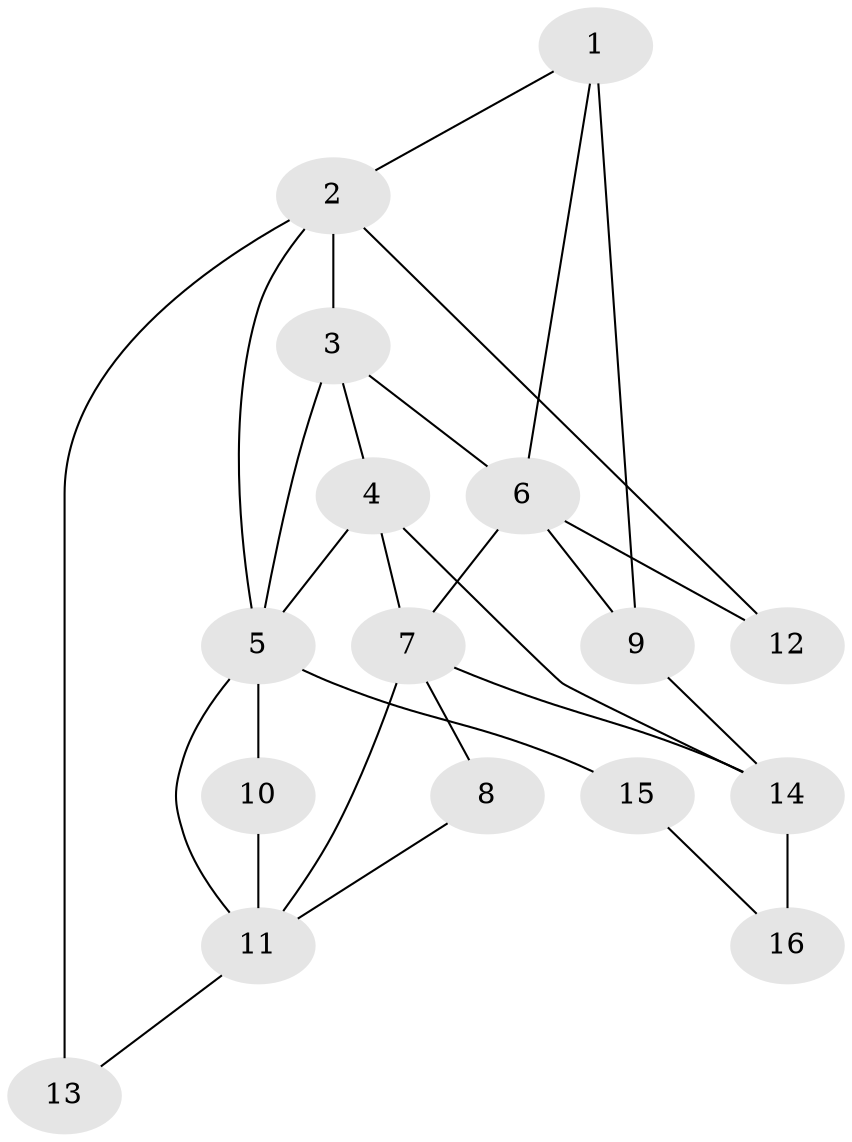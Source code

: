 // original degree distribution, {3: 0.2692307692307692, 5: 0.1346153846153846, 6: 0.019230769230769232, 4: 0.11538461538461539, 2: 0.25, 1: 0.21153846153846154}
// Generated by graph-tools (version 1.1) at 2025/48/03/04/25 22:48:53]
// undirected, 16 vertices, 28 edges
graph export_dot {
  node [color=gray90,style=filled];
  1;
  2;
  3;
  4;
  5;
  6;
  7;
  8;
  9;
  10;
  11;
  12;
  13;
  14;
  15;
  16;
  1 -- 2 [weight=2.0];
  1 -- 6 [weight=1.0];
  1 -- 9 [weight=3.0];
  2 -- 3 [weight=1.0];
  2 -- 5 [weight=1.0];
  2 -- 12 [weight=1.0];
  2 -- 13 [weight=2.0];
  3 -- 4 [weight=1.0];
  3 -- 5 [weight=2.0];
  3 -- 6 [weight=1.0];
  4 -- 5 [weight=2.0];
  4 -- 7 [weight=2.0];
  4 -- 14 [weight=1.0];
  5 -- 10 [weight=2.0];
  5 -- 11 [weight=1.0];
  5 -- 15 [weight=1.0];
  6 -- 7 [weight=1.0];
  6 -- 9 [weight=1.0];
  6 -- 12 [weight=3.0];
  7 -- 8 [weight=1.0];
  7 -- 11 [weight=1.0];
  7 -- 14 [weight=1.0];
  8 -- 11 [weight=1.0];
  9 -- 14 [weight=1.0];
  10 -- 11 [weight=1.0];
  11 -- 13 [weight=1.0];
  14 -- 16 [weight=2.0];
  15 -- 16 [weight=1.0];
}
